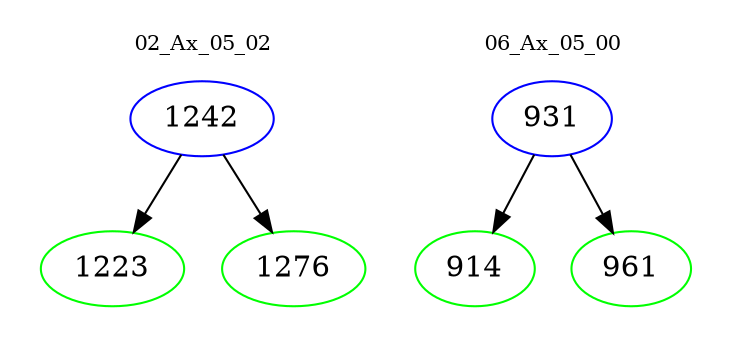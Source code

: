 digraph{
subgraph cluster_0 {
color = white
label = "02_Ax_05_02";
fontsize=10;
T0_1242 [label="1242", color="blue"]
T0_1242 -> T0_1223 [color="black"]
T0_1223 [label="1223", color="green"]
T0_1242 -> T0_1276 [color="black"]
T0_1276 [label="1276", color="green"]
}
subgraph cluster_1 {
color = white
label = "06_Ax_05_00";
fontsize=10;
T1_931 [label="931", color="blue"]
T1_931 -> T1_914 [color="black"]
T1_914 [label="914", color="green"]
T1_931 -> T1_961 [color="black"]
T1_961 [label="961", color="green"]
}
}
